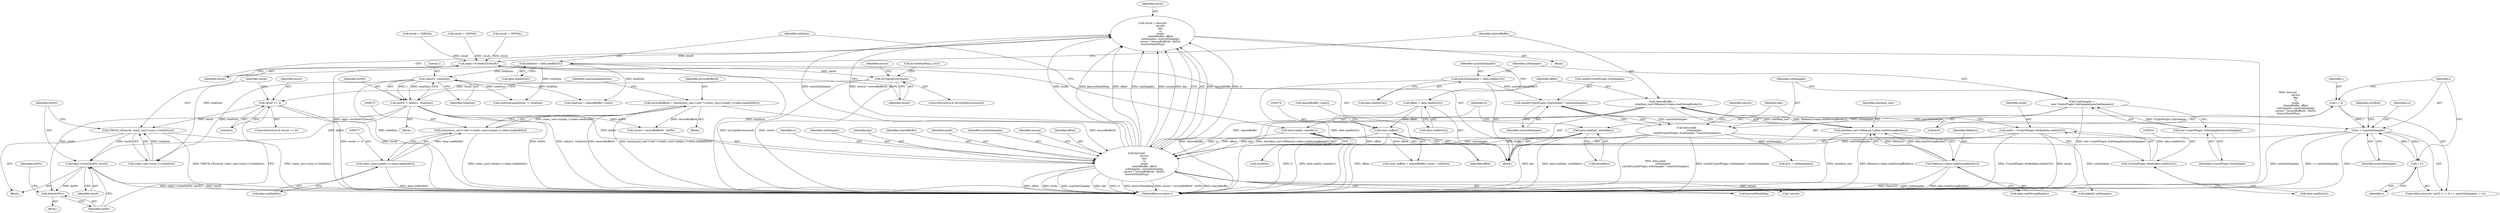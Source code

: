 digraph "0_Android_22f824feac43d5758f9a70b77f2aca840ba62c3b@API" {
"1000388" [label="(Call,result = decrypt(\n                    secure,\n                    key,\n                    iv,\n                    mode,\n                    sharedBuffer, offset,\n                    subSamples, numSubSamples,\n                    secure ? secureBufferId : dstPtr,\n &errorDetailMsg))"];
"1000390" [label="(Call,decrypt(\n                    secure,\n                    key,\n                    iv,\n                    mode,\n                    sharedBuffer, offset,\n                    subSamples, numSubSamples,\n                    secure ? secureBufferId : dstPtr,\n &errorDetailMsg))"];
"1000227" [label="(Call,data.read(key, sizeof(key)))"];
"1000232" [label="(Call,data.read(iv, sizeof(iv)))"];
"1000221" [label="(Call,mode = (CryptoPlugin::Mode)data.readInt32())"];
"1000223" [label="(Call,(CryptoPlugin::Mode)data.readInt32())"];
"1000241" [label="(Call,sharedBuffer =\n                interface_cast<IMemory>(data.readStrongBinder()))"];
"1000243" [label="(Call,interface_cast<IMemory>(data.readStrongBinder()))"];
"1000245" [label="(Call,IMemory>(data.readStrongBinder()))"];
"1000375" [label="(Call,(size_t)offset)"];
"1000249" [label="(Call,offset = data.readInt32())"];
"1000261" [label="(Call,data.read(\n                    subSamples,\n sizeof(CryptoPlugin::SubSample) * numSubSamples))"];
"1000257" [label="(Call,*subSamples =\n new CryptoPlugin::SubSample[numSubSamples])"];
"1000259" [label="(Call,new CryptoPlugin::SubSample[numSubSamples])"];
"1000263" [label="(Call,sizeof(CryptoPlugin::SubSample) * numSubSamples)"];
"1000253" [label="(Call,numSubSamples = data.readInt32())"];
"1000301" [label="(Call,i < numSubSamples)"];
"1000298" [label="(Call,i = 0)"];
"1000304" [label="(Call,++i)"];
"1000272" [label="(Call,secureBufferId = reinterpret_cast<void *>(static_cast<uintptr_t>(data.readInt64())))"];
"1000274" [label="(Call,reinterpret_cast<void *>(static_cast<uintptr_t>(data.readInt64())))"];
"1000276" [label="(Call,static_cast<uintptr_t>(data.readInt64()))"];
"1000281" [label="(Call,dstPtr = calloc(1, totalSize))"];
"1000283" [label="(Call,calloc(1, totalSize))"];
"1000237" [label="(Call,totalSize = data.readInt32())"];
"1000405" [label="(Call,reply->writeInt32(result))"];
"1000408" [label="(Call,isCryptoError(result))"];
"1000418" [label="(Call,result >= 0)"];
"1000422" [label="(Call,CHECK_LE(result, static_cast<ssize_t>(totalSize)))"];
"1000427" [label="(Call,reply->write(dstPtr, result))"];
"1000430" [label="(Call,free(dstPtr))"];
"1000483" [label="(MethodReturn,status_t)"];
"1000251" [label="(Call,data.readInt32())"];
"1000393" [label="(Identifier,iv)"];
"1000258" [label="(Identifier,subSamples)"];
"1000412" [label="(Call,errorDetailMsg.c_str())"];
"1000397" [label="(Identifier,subSamples)"];
"1000424" [label="(Call,static_cast<ssize_t>(totalSize))"];
"1000415" [label="(Identifier,secure)"];
"1000228" [label="(Identifier,key)"];
"1000403" [label="(Call,&errorDetailMsg)"];
"1000364" [label="(Call,totalSize > sharedBuffer->size())"];
"1000408" [label="(Call,isCryptoError(result))"];
"1000260" [label="(Identifier,CryptoPlugin::SubSample)"];
"1000249" [label="(Call,offset = data.readInt32())"];
"1000298" [label="(Call,i = 0)"];
"1000290" [label="(Identifier,sumSubsampleSizes)"];
"1000296" [label="(ControlStructure,for (int32_t i = 0; i < numSubSamples; ++i))"];
"1000263" [label="(Call,sizeof(CryptoPlugin::SubSample) * numSubSamples)"];
"1000266" [label="(Identifier,numSubSamples)"];
"1000250" [label="(Identifier,offset)"];
"1000300" [label="(Literal,0)"];
"1000221" [label="(Call,mode = (CryptoPlugin::Mode)data.readInt32())"];
"1000209" [label="(Block,)"];
"1000229" [label="(Call,sizeof(key))"];
"1000244" [label="(Identifier,interface_cast)"];
"1000261" [label="(Call,data.read(\n                    subSamples,\n sizeof(CryptoPlugin::SubSample) * numSubSamples))"];
"1000282" [label="(Identifier,dstPtr)"];
"1000368" [label="(Call,result = -EINVAL)"];
"1000276" [label="(Call,static_cast<uintptr_t>(data.readInt64()))"];
"1000285" [label="(Identifier,totalSize)"];
"1000238" [label="(Identifier,totalSize)"];
"1000271" [label="(Block,)"];
"1000392" [label="(Identifier,key)"];
"1000435" [label="(Call,delete[] subSamples)"];
"1000255" [label="(Call,data.readInt32())"];
"1000223" [label="(Call,(CryptoPlugin::Mode)data.readInt32())"];
"1000405" [label="(Call,reply->writeInt32(result))"];
"1000243" [label="(Call,interface_cast<IMemory>(data.readStrongBinder()))"];
"1000433" [label="(Identifier,dstPtr)"];
"1000431" [label="(Identifier,dstPtr)"];
"1000422" [label="(Call,CHECK_LE(result, static_cast<ssize_t>(totalSize)))"];
"1000406" [label="(Identifier,result)"];
"1000414" [label="(Call,!secure)"];
"1000358" [label="(Call,result = -EINVAL)"];
"1000222" [label="(Identifier,mode)"];
"1000245" [label="(Call,IMemory>(data.readStrongBinder()))"];
"1000280" [label="(Block,)"];
"1000247" [label="(Call,data.readStrongBinder())"];
"1000253" [label="(Call,numSubSamples = data.readInt32())"];
"1000379" [label="(Call,sharedBuffer->size())"];
"1000429" [label="(Identifier,result)"];
"1000264" [label="(Call,sizeof(CryptoPlugin::SubSample))"];
"1000416" [label="(Block,)"];
"1000375" [label="(Call,(size_t)offset)"];
"1000388" [label="(Call,result = decrypt(\n                    secure,\n                    key,\n                    iv,\n                    mode,\n                    sharedBuffer, offset,\n                    subSamples, numSubSamples,\n                    secure ? secureBufferId : dstPtr,\n &errorDetailMsg))"];
"1000428" [label="(Identifier,dstPtr)"];
"1000227" [label="(Call,data.read(key, sizeof(key)))"];
"1000387" [label="(Block,)"];
"1000270" [label="(Identifier,secure)"];
"1000353" [label="(Identifier,overflow)"];
"1000237" [label="(Call,totalSize = data.readInt32())"];
"1000390" [label="(Call,decrypt(\n                    secure,\n                    key,\n                    iv,\n                    mode,\n                    sharedBuffer, offset,\n                    subSamples, numSubSamples,\n                    secure ? secureBufferId : dstPtr,\n &errorDetailMsg))"];
"1000399" [label="(Call,secure ? secureBufferId : dstPtr)"];
"1000382" [label="(Call,result = -EINVAL)"];
"1000389" [label="(Identifier,result)"];
"1000278" [label="(Call,data.readInt64())"];
"1000283" [label="(Call,calloc(1, totalSize))"];
"1000409" [label="(Identifier,result)"];
"1000427" [label="(Call,reply->write(dstPtr, result))"];
"1000242" [label="(Identifier,sharedBuffer)"];
"1000407" [label="(ControlStructure,if (isCryptoError(result)))"];
"1000234" [label="(Call,sizeof(iv))"];
"1000395" [label="(Identifier,sharedBuffer)"];
"1000232" [label="(Call,data.read(iv, sizeof(iv)))"];
"1000284" [label="(Literal,1)"];
"1000262" [label="(Identifier,subSamples)"];
"1000420" [label="(Literal,0)"];
"1000246" [label="(Identifier,IMemory)"];
"1000418" [label="(Call,result >= 0)"];
"1000430" [label="(Call,free(dstPtr))"];
"1000354" [label="(Call,sumSubsampleSizes != totalSize)"];
"1000233" [label="(Identifier,iv)"];
"1000273" [label="(Identifier,secureBufferId)"];
"1000394" [label="(Identifier,mode)"];
"1000302" [label="(Identifier,i)"];
"1000305" [label="(Identifier,i)"];
"1000419" [label="(Identifier,result)"];
"1000304" [label="(Call,++i)"];
"1000257" [label="(Call,*subSamples =\n new CryptoPlugin::SubSample[numSubSamples])"];
"1000303" [label="(Identifier,numSubSamples)"];
"1000272" [label="(Call,secureBufferId = reinterpret_cast<void *>(static_cast<uintptr_t>(data.readInt64())))"];
"1000299" [label="(Identifier,i)"];
"1000421" [label="(Block,)"];
"1000417" [label="(ControlStructure,if (result >= 0))"];
"1000259" [label="(Call,new CryptoPlugin::SubSample[numSubSamples])"];
"1000254" [label="(Identifier,numSubSamples)"];
"1000398" [label="(Identifier,numSubSamples)"];
"1000225" [label="(Call,data.readInt32())"];
"1000241" [label="(Call,sharedBuffer =\n                interface_cast<IMemory>(data.readStrongBinder()))"];
"1000281" [label="(Call,dstPtr = calloc(1, totalSize))"];
"1000309" [label="(Identifier,ss)"];
"1000391" [label="(Identifier,secure)"];
"1000423" [label="(Identifier,result)"];
"1000301" [label="(Call,i < numSubSamples)"];
"1000239" [label="(Call,data.readInt32())"];
"1000377" [label="(Identifier,offset)"];
"1000374" [label="(Call,(size_t)offset > sharedBuffer->size() - totalSize)"];
"1000308" [label="(Call,&ss = subSamples[i])"];
"1000274" [label="(Call,reinterpret_cast<void *>(static_cast<uintptr_t>(data.readInt64())))"];
"1000396" [label="(Identifier,offset)"];
"1000388" -> "1000387"  [label="AST: "];
"1000388" -> "1000390"  [label="CFG: "];
"1000389" -> "1000388"  [label="AST: "];
"1000390" -> "1000388"  [label="AST: "];
"1000406" -> "1000388"  [label="CFG: "];
"1000388" -> "1000483"  [label="DDG: decrypt(\n                    secure,\n                    key,\n                    iv,\n                    mode,\n                    sharedBuffer, offset,\n                    subSamples, numSubSamples,\n                    secure ? secureBufferId : dstPtr,\n &errorDetailMsg)"];
"1000390" -> "1000388"  [label="DDG: sharedBuffer"];
"1000390" -> "1000388"  [label="DDG: iv"];
"1000390" -> "1000388"  [label="DDG: numSubSamples"];
"1000390" -> "1000388"  [label="DDG: secure ? secureBufferId : dstPtr"];
"1000390" -> "1000388"  [label="DDG: mode"];
"1000390" -> "1000388"  [label="DDG: &errorDetailMsg"];
"1000390" -> "1000388"  [label="DDG: offset"];
"1000390" -> "1000388"  [label="DDG: subSamples"];
"1000390" -> "1000388"  [label="DDG: secure"];
"1000390" -> "1000388"  [label="DDG: key"];
"1000388" -> "1000405"  [label="DDG: result"];
"1000390" -> "1000403"  [label="CFG: "];
"1000391" -> "1000390"  [label="AST: "];
"1000392" -> "1000390"  [label="AST: "];
"1000393" -> "1000390"  [label="AST: "];
"1000394" -> "1000390"  [label="AST: "];
"1000395" -> "1000390"  [label="AST: "];
"1000396" -> "1000390"  [label="AST: "];
"1000397" -> "1000390"  [label="AST: "];
"1000398" -> "1000390"  [label="AST: "];
"1000399" -> "1000390"  [label="AST: "];
"1000403" -> "1000390"  [label="AST: "];
"1000390" -> "1000483"  [label="DDG: offset"];
"1000390" -> "1000483"  [label="DDG: mode"];
"1000390" -> "1000483"  [label="DDG: numSubSamples"];
"1000390" -> "1000483"  [label="DDG: key"];
"1000390" -> "1000483"  [label="DDG: iv"];
"1000390" -> "1000483"  [label="DDG: &errorDetailMsg"];
"1000390" -> "1000483"  [label="DDG: secure ? secureBufferId : dstPtr"];
"1000390" -> "1000483"  [label="DDG: sharedBuffer"];
"1000227" -> "1000390"  [label="DDG: key"];
"1000232" -> "1000390"  [label="DDG: iv"];
"1000221" -> "1000390"  [label="DDG: mode"];
"1000241" -> "1000390"  [label="DDG: sharedBuffer"];
"1000375" -> "1000390"  [label="DDG: offset"];
"1000261" -> "1000390"  [label="DDG: subSamples"];
"1000301" -> "1000390"  [label="DDG: numSubSamples"];
"1000272" -> "1000390"  [label="DDG: secureBufferId"];
"1000281" -> "1000390"  [label="DDG: dstPtr"];
"1000390" -> "1000414"  [label="DDG: secure"];
"1000390" -> "1000435"  [label="DDG: subSamples"];
"1000227" -> "1000209"  [label="AST: "];
"1000227" -> "1000229"  [label="CFG: "];
"1000228" -> "1000227"  [label="AST: "];
"1000229" -> "1000227"  [label="AST: "];
"1000233" -> "1000227"  [label="CFG: "];
"1000227" -> "1000483"  [label="DDG: data.read(key, sizeof(key))"];
"1000227" -> "1000483"  [label="DDG: key"];
"1000232" -> "1000209"  [label="AST: "];
"1000232" -> "1000234"  [label="CFG: "];
"1000233" -> "1000232"  [label="AST: "];
"1000234" -> "1000232"  [label="AST: "];
"1000238" -> "1000232"  [label="CFG: "];
"1000232" -> "1000483"  [label="DDG: iv"];
"1000232" -> "1000483"  [label="DDG: data.read(iv, sizeof(iv))"];
"1000221" -> "1000209"  [label="AST: "];
"1000221" -> "1000223"  [label="CFG: "];
"1000222" -> "1000221"  [label="AST: "];
"1000223" -> "1000221"  [label="AST: "];
"1000228" -> "1000221"  [label="CFG: "];
"1000221" -> "1000483"  [label="DDG: (CryptoPlugin::Mode)data.readInt32()"];
"1000221" -> "1000483"  [label="DDG: mode"];
"1000223" -> "1000221"  [label="DDG: data.readInt32()"];
"1000223" -> "1000225"  [label="CFG: "];
"1000224" -> "1000223"  [label="AST: "];
"1000225" -> "1000223"  [label="AST: "];
"1000241" -> "1000209"  [label="AST: "];
"1000241" -> "1000243"  [label="CFG: "];
"1000242" -> "1000241"  [label="AST: "];
"1000243" -> "1000241"  [label="AST: "];
"1000250" -> "1000241"  [label="CFG: "];
"1000241" -> "1000483"  [label="DDG: sharedBuffer"];
"1000241" -> "1000483"  [label="DDG: interface_cast<IMemory>(data.readStrongBinder())"];
"1000243" -> "1000241"  [label="DDG: interface_cast"];
"1000243" -> "1000241"  [label="DDG: IMemory>(data.readStrongBinder())"];
"1000243" -> "1000245"  [label="CFG: "];
"1000244" -> "1000243"  [label="AST: "];
"1000245" -> "1000243"  [label="AST: "];
"1000243" -> "1000483"  [label="DDG: interface_cast"];
"1000243" -> "1000483"  [label="DDG: IMemory>(data.readStrongBinder())"];
"1000245" -> "1000243"  [label="DDG: IMemory"];
"1000245" -> "1000243"  [label="DDG: data.readStrongBinder()"];
"1000245" -> "1000247"  [label="CFG: "];
"1000246" -> "1000245"  [label="AST: "];
"1000247" -> "1000245"  [label="AST: "];
"1000245" -> "1000483"  [label="DDG: IMemory"];
"1000245" -> "1000483"  [label="DDG: data.readStrongBinder()"];
"1000375" -> "1000374"  [label="AST: "];
"1000375" -> "1000377"  [label="CFG: "];
"1000376" -> "1000375"  [label="AST: "];
"1000377" -> "1000375"  [label="AST: "];
"1000379" -> "1000375"  [label="CFG: "];
"1000375" -> "1000483"  [label="DDG: offset"];
"1000375" -> "1000374"  [label="DDG: offset"];
"1000249" -> "1000375"  [label="DDG: offset"];
"1000249" -> "1000209"  [label="AST: "];
"1000249" -> "1000251"  [label="CFG: "];
"1000250" -> "1000249"  [label="AST: "];
"1000251" -> "1000249"  [label="AST: "];
"1000254" -> "1000249"  [label="CFG: "];
"1000249" -> "1000483"  [label="DDG: offset"];
"1000261" -> "1000209"  [label="AST: "];
"1000261" -> "1000263"  [label="CFG: "];
"1000262" -> "1000261"  [label="AST: "];
"1000263" -> "1000261"  [label="AST: "];
"1000270" -> "1000261"  [label="CFG: "];
"1000261" -> "1000483"  [label="DDG: sizeof(CryptoPlugin::SubSample) * numSubSamples"];
"1000261" -> "1000483"  [label="DDG: data.read(\n                    subSamples,\n sizeof(CryptoPlugin::SubSample) * numSubSamples)"];
"1000257" -> "1000261"  [label="DDG: subSamples"];
"1000263" -> "1000261"  [label="DDG: numSubSamples"];
"1000261" -> "1000308"  [label="DDG: subSamples"];
"1000261" -> "1000435"  [label="DDG: subSamples"];
"1000257" -> "1000209"  [label="AST: "];
"1000257" -> "1000259"  [label="CFG: "];
"1000258" -> "1000257"  [label="AST: "];
"1000259" -> "1000257"  [label="AST: "];
"1000262" -> "1000257"  [label="CFG: "];
"1000257" -> "1000483"  [label="DDG: new CryptoPlugin::SubSample[numSubSamples]"];
"1000259" -> "1000257"  [label="DDG: CryptoPlugin::SubSample"];
"1000259" -> "1000260"  [label="CFG: "];
"1000260" -> "1000259"  [label="AST: "];
"1000263" -> "1000266"  [label="CFG: "];
"1000264" -> "1000263"  [label="AST: "];
"1000266" -> "1000263"  [label="AST: "];
"1000253" -> "1000263"  [label="DDG: numSubSamples"];
"1000263" -> "1000301"  [label="DDG: numSubSamples"];
"1000253" -> "1000209"  [label="AST: "];
"1000253" -> "1000255"  [label="CFG: "];
"1000254" -> "1000253"  [label="AST: "];
"1000255" -> "1000253"  [label="AST: "];
"1000258" -> "1000253"  [label="CFG: "];
"1000253" -> "1000483"  [label="DDG: data.readInt32()"];
"1000301" -> "1000296"  [label="AST: "];
"1000301" -> "1000303"  [label="CFG: "];
"1000302" -> "1000301"  [label="AST: "];
"1000303" -> "1000301"  [label="AST: "];
"1000309" -> "1000301"  [label="CFG: "];
"1000353" -> "1000301"  [label="CFG: "];
"1000301" -> "1000483"  [label="DDG: numSubSamples"];
"1000301" -> "1000483"  [label="DDG: i < numSubSamples"];
"1000301" -> "1000483"  [label="DDG: i"];
"1000298" -> "1000301"  [label="DDG: i"];
"1000304" -> "1000301"  [label="DDG: i"];
"1000301" -> "1000304"  [label="DDG: i"];
"1000298" -> "1000296"  [label="AST: "];
"1000298" -> "1000300"  [label="CFG: "];
"1000299" -> "1000298"  [label="AST: "];
"1000300" -> "1000298"  [label="AST: "];
"1000302" -> "1000298"  [label="CFG: "];
"1000304" -> "1000296"  [label="AST: "];
"1000304" -> "1000305"  [label="CFG: "];
"1000305" -> "1000304"  [label="AST: "];
"1000302" -> "1000304"  [label="CFG: "];
"1000272" -> "1000271"  [label="AST: "];
"1000272" -> "1000274"  [label="CFG: "];
"1000273" -> "1000272"  [label="AST: "];
"1000274" -> "1000272"  [label="AST: "];
"1000290" -> "1000272"  [label="CFG: "];
"1000272" -> "1000483"  [label="DDG: reinterpret_cast<void *>(static_cast<uintptr_t>(data.readInt64()))"];
"1000272" -> "1000483"  [label="DDG: secureBufferId"];
"1000274" -> "1000272"  [label="DDG: static_cast<uintptr_t>(data.readInt64())"];
"1000272" -> "1000399"  [label="DDG: secureBufferId"];
"1000274" -> "1000276"  [label="CFG: "];
"1000275" -> "1000274"  [label="AST: "];
"1000276" -> "1000274"  [label="AST: "];
"1000274" -> "1000483"  [label="DDG: static_cast<uintptr_t>(data.readInt64())"];
"1000276" -> "1000274"  [label="DDG: data.readInt64()"];
"1000276" -> "1000278"  [label="CFG: "];
"1000277" -> "1000276"  [label="AST: "];
"1000278" -> "1000276"  [label="AST: "];
"1000276" -> "1000483"  [label="DDG: data.readInt64()"];
"1000281" -> "1000280"  [label="AST: "];
"1000281" -> "1000283"  [label="CFG: "];
"1000282" -> "1000281"  [label="AST: "];
"1000283" -> "1000281"  [label="AST: "];
"1000290" -> "1000281"  [label="CFG: "];
"1000281" -> "1000483"  [label="DDG: dstPtr"];
"1000281" -> "1000483"  [label="DDG: calloc(1, totalSize)"];
"1000283" -> "1000281"  [label="DDG: 1"];
"1000283" -> "1000281"  [label="DDG: totalSize"];
"1000281" -> "1000399"  [label="DDG: dstPtr"];
"1000281" -> "1000427"  [label="DDG: dstPtr"];
"1000281" -> "1000430"  [label="DDG: dstPtr"];
"1000283" -> "1000285"  [label="CFG: "];
"1000284" -> "1000283"  [label="AST: "];
"1000285" -> "1000283"  [label="AST: "];
"1000283" -> "1000483"  [label="DDG: totalSize"];
"1000237" -> "1000283"  [label="DDG: totalSize"];
"1000283" -> "1000354"  [label="DDG: totalSize"];
"1000283" -> "1000364"  [label="DDG: totalSize"];
"1000283" -> "1000424"  [label="DDG: totalSize"];
"1000237" -> "1000209"  [label="AST: "];
"1000237" -> "1000239"  [label="CFG: "];
"1000238" -> "1000237"  [label="AST: "];
"1000239" -> "1000237"  [label="AST: "];
"1000242" -> "1000237"  [label="CFG: "];
"1000237" -> "1000483"  [label="DDG: totalSize"];
"1000237" -> "1000354"  [label="DDG: totalSize"];
"1000237" -> "1000364"  [label="DDG: totalSize"];
"1000237" -> "1000424"  [label="DDG: totalSize"];
"1000405" -> "1000209"  [label="AST: "];
"1000405" -> "1000406"  [label="CFG: "];
"1000406" -> "1000405"  [label="AST: "];
"1000409" -> "1000405"  [label="CFG: "];
"1000405" -> "1000483"  [label="DDG: reply->writeInt32(result)"];
"1000368" -> "1000405"  [label="DDG: result"];
"1000382" -> "1000405"  [label="DDG: result"];
"1000358" -> "1000405"  [label="DDG: result"];
"1000405" -> "1000408"  [label="DDG: result"];
"1000408" -> "1000407"  [label="AST: "];
"1000408" -> "1000409"  [label="CFG: "];
"1000409" -> "1000408"  [label="AST: "];
"1000412" -> "1000408"  [label="CFG: "];
"1000415" -> "1000408"  [label="CFG: "];
"1000408" -> "1000483"  [label="DDG: result"];
"1000408" -> "1000483"  [label="DDG: isCryptoError(result)"];
"1000408" -> "1000418"  [label="DDG: result"];
"1000418" -> "1000417"  [label="AST: "];
"1000418" -> "1000420"  [label="CFG: "];
"1000419" -> "1000418"  [label="AST: "];
"1000420" -> "1000418"  [label="AST: "];
"1000423" -> "1000418"  [label="CFG: "];
"1000431" -> "1000418"  [label="CFG: "];
"1000418" -> "1000483"  [label="DDG: result >= 0"];
"1000418" -> "1000483"  [label="DDG: result"];
"1000418" -> "1000422"  [label="DDG: result"];
"1000422" -> "1000421"  [label="AST: "];
"1000422" -> "1000424"  [label="CFG: "];
"1000423" -> "1000422"  [label="AST: "];
"1000424" -> "1000422"  [label="AST: "];
"1000428" -> "1000422"  [label="CFG: "];
"1000422" -> "1000483"  [label="DDG: CHECK_LE(result, static_cast<ssize_t>(totalSize))"];
"1000422" -> "1000483"  [label="DDG: static_cast<ssize_t>(totalSize)"];
"1000424" -> "1000422"  [label="DDG: totalSize"];
"1000422" -> "1000427"  [label="DDG: result"];
"1000427" -> "1000421"  [label="AST: "];
"1000427" -> "1000429"  [label="CFG: "];
"1000428" -> "1000427"  [label="AST: "];
"1000429" -> "1000427"  [label="AST: "];
"1000431" -> "1000427"  [label="CFG: "];
"1000427" -> "1000483"  [label="DDG: reply->write(dstPtr, result)"];
"1000427" -> "1000483"  [label="DDG: result"];
"1000427" -> "1000430"  [label="DDG: dstPtr"];
"1000430" -> "1000416"  [label="AST: "];
"1000430" -> "1000431"  [label="CFG: "];
"1000431" -> "1000430"  [label="AST: "];
"1000433" -> "1000430"  [label="CFG: "];
}
